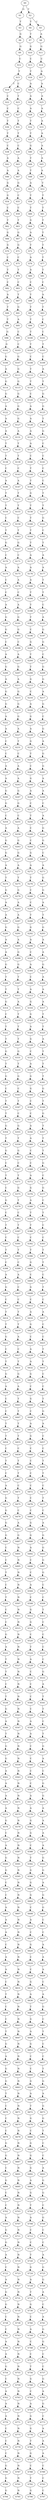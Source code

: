 strict digraph  {
	S0 -> S1 [ label = G ];
	S0 -> S2 [ label = T ];
	S1 -> S3 [ label = T ];
	S2 -> S4 [ label = T ];
	S2 -> S5 [ label = C ];
	S3 -> S6 [ label = G ];
	S4 -> S7 [ label = T ];
	S5 -> S8 [ label = A ];
	S6 -> S9 [ label = G ];
	S7 -> S10 [ label = G ];
	S8 -> S11 [ label = G ];
	S9 -> S12 [ label = C ];
	S10 -> S13 [ label = C ];
	S11 -> S14 [ label = C ];
	S12 -> S15 [ label = T ];
	S13 -> S16 [ label = T ];
	S14 -> S17 [ label = A ];
	S15 -> S18 [ label = T ];
	S15 -> S19 [ label = C ];
	S16 -> S20 [ label = A ];
	S17 -> S21 [ label = A ];
	S18 -> S22 [ label = C ];
	S19 -> S23 [ label = T ];
	S20 -> S24 [ label = A ];
	S21 -> S25 [ label = A ];
	S22 -> S26 [ label = C ];
	S23 -> S27 [ label = C ];
	S24 -> S28 [ label = A ];
	S25 -> S29 [ label = A ];
	S26 -> S30 [ label = T ];
	S27 -> S31 [ label = T ];
	S28 -> S32 [ label = T ];
	S29 -> S33 [ label = A ];
	S30 -> S34 [ label = T ];
	S31 -> S35 [ label = T ];
	S32 -> S36 [ label = T ];
	S33 -> S37 [ label = A ];
	S34 -> S38 [ label = C ];
	S35 -> S39 [ label = C ];
	S36 -> S40 [ label = G ];
	S37 -> S41 [ label = A ];
	S38 -> S42 [ label = A ];
	S39 -> S43 [ label = A ];
	S40 -> S44 [ label = T ];
	S41 -> S45 [ label = A ];
	S42 -> S46 [ label = A ];
	S43 -> S47 [ label = A ];
	S44 -> S48 [ label = T ];
	S45 -> S49 [ label = A ];
	S46 -> S50 [ label = G ];
	S47 -> S51 [ label = G ];
	S48 -> S52 [ label = A ];
	S49 -> S53 [ label = T ];
	S50 -> S54 [ label = G ];
	S51 -> S55 [ label = C ];
	S52 -> S56 [ label = T ];
	S53 -> S57 [ label = T ];
	S54 -> S58 [ label = C ];
	S55 -> S59 [ label = C ];
	S56 -> S60 [ label = T ];
	S57 -> S61 [ label = T ];
	S58 -> S62 [ label = T ];
	S59 -> S63 [ label = T ];
	S60 -> S64 [ label = G ];
	S61 -> S65 [ label = T ];
	S62 -> S66 [ label = G ];
	S63 -> S67 [ label = G ];
	S64 -> S68 [ label = A ];
	S65 -> S69 [ label = T ];
	S66 -> S70 [ label = G ];
	S67 -> S71 [ label = G ];
	S68 -> S72 [ label = T ];
	S69 -> S73 [ label = T ];
	S70 -> S74 [ label = C ];
	S71 -> S75 [ label = C ];
	S72 -> S76 [ label = A ];
	S73 -> S77 [ label = T ];
	S74 -> S78 [ label = T ];
	S75 -> S79 [ label = T ];
	S76 -> S80 [ label = A ];
	S77 -> S81 [ label = T ];
	S78 -> S82 [ label = C ];
	S79 -> S83 [ label = C ];
	S80 -> S84 [ label = C ];
	S81 -> S85 [ label = C ];
	S82 -> S86 [ label = A ];
	S83 -> S87 [ label = T ];
	S84 -> S88 [ label = T ];
	S85 -> S89 [ label = A ];
	S86 -> S90 [ label = T ];
	S87 -> S91 [ label = G ];
	S88 -> S92 [ label = T ];
	S89 -> S93 [ label = T ];
	S90 -> S94 [ label = T ];
	S91 -> S95 [ label = A ];
	S92 -> S96 [ label = T ];
	S93 -> S97 [ label = C ];
	S94 -> S98 [ label = G ];
	S95 -> S99 [ label = C ];
	S96 -> S100 [ label = T ];
	S97 -> S101 [ label = C ];
	S98 -> S102 [ label = G ];
	S99 -> S103 [ label = C ];
	S100 -> S104 [ label = T ];
	S101 -> S105 [ label = T ];
	S102 -> S106 [ label = G ];
	S103 -> S107 [ label = G ];
	S104 -> S108 [ label = C ];
	S105 -> S109 [ label = C ];
	S106 -> S110 [ label = A ];
	S107 -> S111 [ label = G ];
	S108 -> S112 [ label = T ];
	S109 -> S113 [ label = A ];
	S110 -> S114 [ label = G ];
	S111 -> S115 [ label = G ];
	S112 -> S116 [ label = T ];
	S113 -> S117 [ label = T ];
	S114 -> S118 [ label = G ];
	S115 -> S119 [ label = G ];
	S116 -> S120 [ label = C ];
	S117 -> S121 [ label = G ];
	S118 -> S122 [ label = A ];
	S119 -> S123 [ label = G ];
	S120 -> S124 [ label = A ];
	S121 -> S125 [ label = G ];
	S122 -> S126 [ label = A ];
	S123 -> S127 [ label = G ];
	S124 -> S128 [ label = A ];
	S125 -> S129 [ label = T ];
	S126 -> S130 [ label = A ];
	S127 -> S131 [ label = A ];
	S128 -> S132 [ label = A ];
	S129 -> S133 [ label = G ];
	S130 -> S134 [ label = T ];
	S131 -> S135 [ label = T ];
	S132 -> S136 [ label = A ];
	S133 -> S137 [ label = C ];
	S134 -> S138 [ label = T ];
	S135 -> S139 [ label = T ];
	S136 -> S140 [ label = C ];
	S137 -> S141 [ label = C ];
	S138 -> S142 [ label = C ];
	S139 -> S143 [ label = C ];
	S140 -> S144 [ label = T ];
	S141 -> S145 [ label = C ];
	S142 -> S146 [ label = A ];
	S143 -> S147 [ label = A ];
	S144 -> S148 [ label = T ];
	S145 -> S149 [ label = C ];
	S146 -> S150 [ label = T ];
	S147 -> S151 [ label = T ];
	S148 -> S152 [ label = G ];
	S149 -> S153 [ label = T ];
	S150 -> S154 [ label = T ];
	S151 -> S155 [ label = T ];
	S152 -> S156 [ label = T ];
	S153 -> S157 [ label = T ];
	S154 -> S158 [ label = C ];
	S155 -> S159 [ label = C ];
	S156 -> S160 [ label = T ];
	S157 -> S161 [ label = G ];
	S158 -> S162 [ label = T ];
	S159 -> S163 [ label = T ];
	S160 -> S164 [ label = T ];
	S161 -> S165 [ label = C ];
	S162 -> S166 [ label = G ];
	S163 -> S167 [ label = G ];
	S164 -> S168 [ label = T ];
	S165 -> S169 [ label = T ];
	S166 -> S170 [ label = C ];
	S167 -> S171 [ label = C ];
	S168 -> S172 [ label = A ];
	S169 -> S173 [ label = A ];
	S170 -> S174 [ label = A ];
	S171 -> S175 [ label = A ];
	S172 -> S176 [ label = A ];
	S173 -> S177 [ label = A ];
	S174 -> S178 [ label = C ];
	S175 -> S179 [ label = A ];
	S176 -> S180 [ label = A ];
	S177 -> S181 [ label = T ];
	S178 -> S182 [ label = C ];
	S179 -> S183 [ label = C ];
	S180 -> S184 [ label = T ];
	S181 -> S185 [ label = T ];
	S182 -> S186 [ label = A ];
	S183 -> S187 [ label = A ];
	S184 -> S188 [ label = T ];
	S185 -> S189 [ label = C ];
	S186 -> S190 [ label = G ];
	S187 -> S191 [ label = G ];
	S188 -> S192 [ label = T ];
	S189 -> S193 [ label = A ];
	S190 -> S194 [ label = G ];
	S191 -> S195 [ label = G ];
	S192 -> S196 [ label = C ];
	S193 -> S197 [ label = G ];
	S194 -> S198 [ label = C ];
	S195 -> S199 [ label = C ];
	S196 -> S200 [ label = G ];
	S197 -> S201 [ label = G ];
	S198 -> S202 [ label = A ];
	S199 -> S203 [ label = A ];
	S200 -> S204 [ label = T ];
	S201 -> S205 [ label = C ];
	S202 -> S206 [ label = G ];
	S203 -> S207 [ label = G ];
	S204 -> S208 [ label = T ];
	S205 -> S209 [ label = G ];
	S206 -> S210 [ label = A ];
	S207 -> S211 [ label = A ];
	S208 -> S212 [ label = G ];
	S209 -> S213 [ label = G ];
	S210 -> S214 [ label = G ];
	S211 -> S215 [ label = G ];
	S212 -> S216 [ label = C ];
	S213 -> S217 [ label = A ];
	S214 -> S218 [ label = G ];
	S215 -> S219 [ label = G ];
	S216 -> S220 [ label = A ];
	S217 -> S221 [ label = G ];
	S218 -> S222 [ label = A ];
	S219 -> S223 [ label = G ];
	S220 -> S224 [ label = G ];
	S221 -> S225 [ label = C ];
	S222 -> S226 [ label = A ];
	S223 -> S227 [ label = A ];
	S224 -> S228 [ label = A ];
	S225 -> S229 [ label = G ];
	S226 -> S230 [ label = C ];
	S227 -> S231 [ label = T ];
	S228 -> S232 [ label = G ];
	S229 -> S233 [ label = A ];
	S230 -> S234 [ label = C ];
	S231 -> S235 [ label = C ];
	S232 -> S236 [ label = T ];
	S233 -> S237 [ label = G ];
	S234 -> S238 [ label = A ];
	S235 -> S239 [ label = A ];
	S236 -> S240 [ label = C ];
	S237 -> S241 [ label = G ];
	S238 -> S242 [ label = A ];
	S239 -> S243 [ label = A ];
	S240 -> S244 [ label = G ];
	S241 -> S245 [ label = A ];
	S242 -> S246 [ label = G ];
	S243 -> S247 [ label = G ];
	S244 -> S248 [ label = A ];
	S245 -> S249 [ label = A ];
	S246 -> S250 [ label = G ];
	S247 -> S251 [ label = G ];
	S248 -> S252 [ label = C ];
	S249 -> S253 [ label = C ];
	S250 -> S254 [ label = C ];
	S251 -> S255 [ label = C ];
	S252 -> S256 [ label = T ];
	S253 -> S257 [ label = A ];
	S254 -> S258 [ label = A ];
	S255 -> S259 [ label = A ];
	S256 -> S260 [ label = C ];
	S257 -> S261 [ label = G ];
	S258 -> S262 [ label = G ];
	S259 -> S263 [ label = G ];
	S260 -> S264 [ label = C ];
	S261 -> S265 [ label = G ];
	S262 -> S266 [ label = G ];
	S263 -> S267 [ label = G ];
	S264 -> S268 [ label = G ];
	S265 -> S269 [ label = C ];
	S266 -> S270 [ label = A ];
	S267 -> S271 [ label = A ];
	S268 -> S272 [ label = A ];
	S269 -> S273 [ label = A ];
	S270 -> S274 [ label = T ];
	S271 -> S275 [ label = T ];
	S272 -> S276 [ label = T ];
	S273 -> S277 [ label = G ];
	S274 -> S278 [ label = G ];
	S275 -> S279 [ label = G ];
	S276 -> S280 [ label = C ];
	S277 -> S281 [ label = G ];
	S278 -> S282 [ label = A ];
	S279 -> S283 [ label = A ];
	S280 -> S284 [ label = C ];
	S281 -> S285 [ label = A ];
	S282 -> S286 [ label = A ];
	S283 -> S287 [ label = A ];
	S284 -> S288 [ label = T ];
	S285 -> S289 [ label = T ];
	S286 -> S290 [ label = G ];
	S287 -> S291 [ label = G ];
	S288 -> S292 [ label = G ];
	S289 -> S293 [ label = G ];
	S290 -> S294 [ label = A ];
	S291 -> S295 [ label = A ];
	S292 -> S296 [ label = A ];
	S293 -> S297 [ label = A ];
	S294 -> S298 [ label = A ];
	S295 -> S299 [ label = G ];
	S296 -> S300 [ label = C ];
	S297 -> S301 [ label = A ];
	S298 -> S302 [ label = G ];
	S299 -> S303 [ label = G ];
	S300 -> S304 [ label = A ];
	S301 -> S305 [ label = G ];
	S302 -> S306 [ label = T ];
	S303 -> S307 [ label = T ];
	S304 -> S308 [ label = C ];
	S305 -> S309 [ label = A ];
	S306 -> S310 [ label = T ];
	S307 -> S311 [ label = T ];
	S308 -> S312 [ label = A ];
	S309 -> S313 [ label = A ];
	S310 -> S314 [ label = G ];
	S311 -> S315 [ label = A ];
	S312 -> S316 [ label = G ];
	S313 -> S317 [ label = A ];
	S314 -> S318 [ label = C ];
	S315 -> S319 [ label = T ];
	S316 -> S320 [ label = G ];
	S317 -> S321 [ label = T ];
	S318 -> S322 [ label = T ];
	S319 -> S323 [ label = T ];
	S320 -> S324 [ label = A ];
	S321 -> S325 [ label = T ];
	S322 -> S326 [ label = T ];
	S323 -> S327 [ label = T ];
	S324 -> S328 [ label = G ];
	S325 -> S329 [ label = A ];
	S326 -> S330 [ label = G ];
	S327 -> S331 [ label = G ];
	S328 -> S332 [ label = C ];
	S329 -> S333 [ label = T ];
	S330 -> S334 [ label = T ];
	S331 -> S335 [ label = T ];
	S332 -> S336 [ label = A ];
	S333 -> S337 [ label = T ];
	S334 -> S338 [ label = G ];
	S335 -> S339 [ label = G ];
	S336 -> S340 [ label = G ];
	S337 -> S341 [ label = T ];
	S338 -> S342 [ label = C ];
	S339 -> S343 [ label = C ];
	S340 -> S344 [ label = G ];
	S341 -> S345 [ label = G ];
	S342 -> S346 [ label = T ];
	S343 -> S347 [ label = T ];
	S344 -> S348 [ label = C ];
	S345 -> S349 [ label = T ];
	S346 -> S350 [ label = T ];
	S347 -> S351 [ label = C ];
	S348 -> S352 [ label = C ];
	S349 -> S353 [ label = G ];
	S350 -> S354 [ label = G ];
	S351 -> S355 [ label = G ];
	S352 -> S356 [ label = A ];
	S353 -> S357 [ label = T ];
	S354 -> S358 [ label = T ];
	S355 -> S359 [ label = T ];
	S356 -> S360 [ label = A ];
	S357 -> S361 [ label = T ];
	S358 -> S362 [ label = G ];
	S359 -> S363 [ label = G ];
	S360 -> S364 [ label = C ];
	S361 -> S365 [ label = T ];
	S362 -> S366 [ label = C ];
	S363 -> S367 [ label = C ];
	S364 -> S368 [ label = C ];
	S365 -> S369 [ label = G ];
	S366 -> S370 [ label = T ];
	S367 -> S371 [ label = T ];
	S368 -> S372 [ label = A ];
	S369 -> S373 [ label = C ];
	S370 -> S374 [ label = C ];
	S371 -> S375 [ label = G ];
	S372 -> S376 [ label = G ];
	S373 -> S377 [ label = G ];
	S374 -> S378 [ label = G ];
	S375 -> S379 [ label = T ];
	S376 -> S380 [ label = A ];
	S377 -> S381 [ label = C ];
	S378 -> S382 [ label = C ];
	S379 -> S383 [ label = C ];
	S380 -> S384 [ label = T ];
	S381 -> S385 [ label = T ];
	S382 -> S386 [ label = T ];
	S383 -> S387 [ label = T ];
	S384 -> S388 [ label = T ];
	S385 -> S389 [ label = C ];
	S386 -> S390 [ label = C ];
	S387 -> S391 [ label = C ];
	S388 -> S392 [ label = C ];
	S389 -> S393 [ label = C ];
	S390 -> S394 [ label = T ];
	S391 -> S395 [ label = T ];
	S392 -> S396 [ label = T ];
	S393 -> S397 [ label = T ];
	S394 -> S398 [ label = C ];
	S395 -> S399 [ label = C ];
	S396 -> S400 [ label = G ];
	S397 -> S401 [ label = T ];
	S398 -> S402 [ label = A ];
	S399 -> S403 [ label = A ];
	S400 -> S404 [ label = C ];
	S401 -> S405 [ label = C ];
	S402 -> S406 [ label = G ];
	S403 -> S407 [ label = C ];
	S404 -> S408 [ label = G ];
	S405 -> S409 [ label = T ];
	S406 -> S410 [ label = C ];
	S407 -> S411 [ label = C ];
	S408 -> S412 [ label = C ];
	S409 -> S413 [ label = C ];
	S410 -> S414 [ label = T ];
	S411 -> S415 [ label = T ];
	S412 -> S416 [ label = A ];
	S413 -> S417 [ label = A ];
	S414 -> S418 [ label = T ];
	S415 -> S419 [ label = T ];
	S416 -> S420 [ label = G ];
	S417 -> S421 [ label = C ];
	S418 -> S422 [ label = G ];
	S419 -> S423 [ label = A ];
	S420 -> S424 [ label = C ];
	S421 -> S425 [ label = C ];
	S422 -> S426 [ label = C ];
	S423 -> S427 [ label = C ];
	S424 -> S428 [ label = A ];
	S425 -> S429 [ label = T ];
	S426 -> S430 [ label = T ];
	S427 -> S431 [ label = T ];
	S428 -> S432 [ label = A ];
	S429 -> S433 [ label = T ];
	S430 -> S434 [ label = G ];
	S431 -> S435 [ label = G ];
	S432 -> S436 [ label = G ];
	S433 -> S437 [ label = C ];
	S434 -> S438 [ label = A ];
	S435 -> S439 [ label = A ];
	S436 -> S440 [ label = C ];
	S437 -> S441 [ label = C ];
	S438 -> S442 [ label = C ];
	S439 -> S443 [ label = T ];
	S440 -> S444 [ label = G ];
	S441 -> S445 [ label = T ];
	S442 -> S446 [ label = C ];
	S443 -> S447 [ label = T ];
	S444 -> S448 [ label = C ];
	S445 -> S449 [ label = G ];
	S446 -> S450 [ label = T ];
	S447 -> S451 [ label = T ];
	S448 -> S452 [ label = A ];
	S449 -> S453 [ label = A ];
	S450 -> S454 [ label = T ];
	S451 -> S455 [ label = T ];
	S452 -> S456 [ label = G ];
	S453 -> S457 [ label = C ];
	S454 -> S458 [ label = C ];
	S455 -> S459 [ label = C ];
	S456 -> S460 [ label = C ];
	S457 -> S461 [ label = C ];
	S458 -> S462 [ label = T ];
	S459 -> S463 [ label = T ];
	S460 -> S464 [ label = C ];
	S461 -> S465 [ label = T ];
	S462 -> S466 [ label = C ];
	S463 -> S467 [ label = T ];
	S464 -> S468 [ label = C ];
	S465 -> S469 [ label = T ];
	S466 -> S470 [ label = A ];
	S467 -> S471 [ label = C ];
	S468 -> S472 [ label = C ];
	S469 -> S473 [ label = C ];
	S470 -> S474 [ label = G ];
	S471 -> S475 [ label = T ];
	S472 -> S476 [ label = C ];
	S473 -> S477 [ label = T ];
	S474 -> S478 [ label = G ];
	S475 -> S479 [ label = C ];
	S476 -> S480 [ label = C ];
	S477 -> S481 [ label = C ];
	S478 -> S482 [ label = G ];
	S479 -> S483 [ label = A ];
	S480 -> S484 [ label = G ];
	S481 -> S485 [ label = A ];
	S482 -> S486 [ label = G ];
	S483 -> S487 [ label = G ];
	S484 -> S488 [ label = G ];
	S485 -> S489 [ label = G ];
	S486 -> S490 [ label = C ];
	S487 -> S491 [ label = N ];
	S488 -> S492 [ label = A ];
	S489 -> S493 [ label = G ];
	S490 -> S494 [ label = C ];
	S491 -> S495 [ label = N ];
	S492 -> S496 [ label = C ];
	S493 -> S497 [ label = G ];
	S494 -> S498 [ label = T ];
	S495 -> S499 [ label = N ];
	S496 -> S500 [ label = C ];
	S497 -> S501 [ label = G ];
	S498 -> S502 [ label = C ];
	S499 -> S503 [ label = N ];
	S500 -> S504 [ label = A ];
	S501 -> S505 [ label = C ];
	S502 -> S506 [ label = T ];
	S503 -> S507 [ label = N ];
	S504 -> S508 [ label = C ];
	S505 -> S509 [ label = C ];
	S506 -> S510 [ label = C ];
	S507 -> S511 [ label = N ];
	S508 -> S512 [ label = G ];
	S509 -> S513 [ label = T ];
	S510 -> S514 [ label = C ];
	S511 -> S515 [ label = N ];
	S512 -> S516 [ label = G ];
	S513 -> S517 [ label = C ];
	S514 -> S518 [ label = G ];
	S515 -> S519 [ label = N ];
	S516 -> S520 [ label = C ];
	S517 -> S521 [ label = C ];
	S518 -> S522 [ label = A ];
	S519 -> S523 [ label = N ];
	S520 -> S524 [ label = T ];
	S521 -> S525 [ label = C ];
	S522 -> S526 [ label = T ];
	S523 -> S527 [ label = N ];
	S524 -> S528 [ label = A ];
	S525 -> S529 [ label = C ];
	S526 -> S530 [ label = T ];
	S527 -> S531 [ label = N ];
	S528 -> S532 [ label = C ];
	S529 -> S533 [ label = G ];
	S530 -> S534 [ label = C ];
	S531 -> S535 [ label = N ];
	S532 -> S536 [ label = C ];
	S533 -> S537 [ label = A ];
	S534 -> S538 [ label = T ];
	S535 -> S539 [ label = N ];
	S536 -> S540 [ label = C ];
	S537 -> S541 [ label = T ];
	S538 -> S542 [ label = G ];
	S539 -> S543 [ label = N ];
	S540 -> S544 [ label = C ];
	S541 -> S545 [ label = T ];
	S542 -> S546 [ label = A ];
	S543 -> S547 [ label = N ];
	S544 -> S548 [ label = A ];
	S545 -> S549 [ label = C ];
	S546 -> S550 [ label = T ];
	S547 -> S551 [ label = N ];
	S548 -> S552 [ label = A ];
	S549 -> S553 [ label = T ];
	S550 -> S554 [ label = G ];
	S551 -> S555 [ label = N ];
	S552 -> S556 [ label = C ];
	S553 -> S557 [ label = G ];
	S554 -> S558 [ label = G ];
	S555 -> S559 [ label = N ];
	S556 -> S560 [ label = C ];
	S557 -> S561 [ label = A ];
	S558 -> S562 [ label = A ];
	S559 -> S563 [ label = N ];
	S560 -> S564 [ label = C ];
	S561 -> S565 [ label = C ];
	S562 -> S566 [ label = A ];
	S563 -> S567 [ label = N ];
	S564 -> S568 [ label = C ];
	S565 -> S569 [ label = G ];
	S566 -> S570 [ label = A ];
	S567 -> S571 [ label = N ];
	S568 -> S572 [ label = A ];
	S569 -> S573 [ label = G ];
	S570 -> S574 [ label = A ];
	S571 -> S575 [ label = N ];
	S572 -> S576 [ label = A ];
	S573 -> S577 [ label = A ];
	S574 -> S578 [ label = G ];
	S575 -> S579 [ label = N ];
	S576 -> S580 [ label = G ];
	S577 -> S581 [ label = A ];
	S578 -> S582 [ label = C ];
	S579 -> S583 [ label = N ];
	S580 -> S584 [ label = G ];
	S581 -> S585 [ label = A ];
	S582 -> S586 [ label = A ];
	S583 -> S587 [ label = N ];
	S584 -> S588 [ label = C ];
	S585 -> S589 [ label = A ];
	S586 -> S590 [ label = G ];
	S587 -> S591 [ label = N ];
	S588 -> S592 [ label = T ];
	S589 -> S593 [ label = G ];
	S590 -> S594 [ label = G ];
	S591 -> S595 [ label = N ];
	S592 -> S596 [ label = G ];
	S593 -> S597 [ label = G ];
	S594 -> S598 [ label = C ];
	S595 -> S599 [ label = N ];
	S596 -> S600 [ label = G ];
	S597 -> S601 [ label = A ];
	S598 -> S602 [ label = C ];
	S599 -> S603 [ label = N ];
	S600 -> S604 [ label = G ];
	S601 -> S605 [ label = G ];
	S602 -> S606 [ label = A ];
	S603 -> S607 [ label = N ];
	S604 -> S608 [ label = C ];
	S605 -> S609 [ label = G ];
	S606 -> S610 [ label = A ];
	S607 -> S611 [ label = N ];
	S608 -> S612 [ label = A ];
	S609 -> S613 [ label = C ];
	S610 -> S614 [ label = A ];
	S611 -> S615 [ label = N ];
	S612 -> S616 [ label = C ];
	S613 -> S617 [ label = C ];
	S614 -> S618 [ label = C ];
	S615 -> S619 [ label = N ];
	S616 -> S620 [ label = G ];
	S617 -> S621 [ label = A ];
	S618 -> S622 [ label = A ];
	S619 -> S623 [ label = N ];
	S620 -> S624 [ label = C ];
	S621 -> S625 [ label = A ];
	S622 -> S626 [ label = A ];
	S623 -> S627 [ label = N ];
	S624 -> S628 [ label = C ];
	S625 -> S629 [ label = A ];
	S626 -> S630 [ label = C ];
	S627 -> S631 [ label = N ];
	S628 -> S632 [ label = G ];
	S629 -> S633 [ label = C ];
	S630 -> S634 [ label = T ];
	S631 -> S635 [ label = N ];
	S632 -> S636 [ label = A ];
	S633 -> S637 [ label = A ];
	S634 -> S638 [ label = C ];
	S635 -> S639 [ label = N ];
	S636 -> S640 [ label = T ];
	S637 -> S641 [ label = G ];
	S638 -> S642 [ label = C ];
	S639 -> S643 [ label = N ];
	S640 -> S644 [ label = G ];
	S641 -> S645 [ label = C ];
	S642 -> S646 [ label = T ];
	S643 -> S647 [ label = N ];
	S644 -> S648 [ label = A ];
	S645 -> S649 [ label = T ];
	S646 -> S650 [ label = G ];
	S647 -> S651 [ label = N ];
	S648 -> S652 [ label = G ];
	S649 -> S653 [ label = C ];
	S650 -> S654 [ label = A ];
	S651 -> S655 [ label = N ];
	S652 -> S656 [ label = C ];
	S653 -> S657 [ label = C ];
	S654 -> S658 [ label = G ];
	S655 -> S659 [ label = N ];
	S656 -> S660 [ label = C ];
	S657 -> S661 [ label = T ];
	S658 -> S662 [ label = G ];
	S659 -> S663 [ label = N ];
	S660 -> S664 [ label = G ];
	S661 -> S665 [ label = G ];
	S662 -> S666 [ label = T ];
	S663 -> S667 [ label = N ];
	S664 -> S668 [ label = A ];
	S665 -> S669 [ label = A ];
	S666 -> S670 [ label = C ];
	S667 -> S671 [ label = N ];
	S668 -> S672 [ label = T ];
	S669 -> S673 [ label = G ];
	S670 -> S674 [ label = C ];
	S671 -> S675 [ label = N ];
	S672 -> S676 [ label = G ];
	S673 -> S677 [ label = G ];
	S674 -> S678 [ label = C ];
	S675 -> S679 [ label = N ];
	S676 -> S680 [ label = C ];
	S677 -> S681 [ label = T ];
	S678 -> S682 [ label = G ];
	S679 -> S683 [ label = N ];
	S680 -> S684 [ label = G ];
	S681 -> S685 [ label = C ];
	S682 -> S686 [ label = G ];
	S683 -> S687 [ label = N ];
	S684 -> S688 [ label = G ];
	S685 -> S689 [ label = C ];
	S686 -> S690 [ label = C ];
	S687 -> S691 [ label = N ];
	S688 -> S692 [ label = G ];
	S689 -> S693 [ label = A ];
	S690 -> S694 [ label = G ];
	S691 -> S695 [ label = N ];
	S692 -> S696 [ label = A ];
	S693 -> S697 [ label = G ];
	S694 -> S698 [ label = C ];
	S695 -> S699 [ label = N ];
	S696 -> S700 [ label = G ];
	S697 -> S701 [ label = G ];
	S698 -> S702 [ label = C ];
	S699 -> S703 [ label = N ];
	S700 -> S704 [ label = T ];
	S701 -> S705 [ label = C ];
	S702 -> S706 [ label = A ];
	S703 -> S707 [ label = N ];
	S704 -> S708 [ label = A ];
	S705 -> S709 [ label = G ];
	S706 -> S710 [ label = G ];
	S707 -> S711 [ label = N ];
	S708 -> S712 [ label = C ];
	S709 -> S713 [ label = C ];
	S710 -> S714 [ label = G ];
	S711 -> S715 [ label = N ];
	S712 -> S716 [ label = C ];
	S713 -> S717 [ label = C ];
	S714 -> S718 [ label = A ];
	S715 -> S719 [ label = N ];
	S716 -> S720 [ label = T ];
	S717 -> S721 [ label = A ];
	S718 -> S722 [ label = C ];
	S719 -> S723 [ label = N ];
	S720 -> S724 [ label = G ];
	S721 -> S725 [ label = G ];
	S722 -> S726 [ label = A ];
	S723 -> S727 [ label = N ];
	S724 -> S728 [ label = A ];
	S725 -> S729 [ label = G ];
	S726 -> S730 [ label = G ];
	S727 -> S731 [ label = N ];
	S728 -> S732 [ label = T ];
	S729 -> S733 [ label = A ];
	S730 -> S734 [ label = G ];
	S731 -> S735 [ label = N ];
	S732 -> S736 [ label = G ];
	S733 -> S737 [ label = C ];
	S734 -> S738 [ label = C ];
	S735 -> S739 [ label = N ];
	S736 -> S740 [ label = C ];
	S737 -> S741 [ label = A ];
	S738 -> S742 [ label = C ];
	S739 -> S743 [ label = N ];
	S740 -> S744 [ label = A ];
	S741 -> S745 [ label = G ];
	S742 -> S746 [ label = A ];
	S743 -> S747 [ label = N ];
	S744 -> S748 [ label = C ];
	S745 -> S749 [ label = G ];
	S746 -> S750 [ label = A ];
	S747 -> S751 [ label = N ];
	S748 -> S752 [ label = C ];
	S749 -> S753 [ label = C ];
	S750 -> S754 [ label = G ];
	S751 -> S755 [ label = N ];
	S752 -> S756 [ label = T ];
	S753 -> S757 [ label = C ];
	S754 -> S758 [ label = C ];
	S755 -> S759 [ label = N ];
	S756 -> S760 [ label = G ];
	S757 -> S761 [ label = G ];
	S758 -> S762 [ label = A ];
	S759 -> S763 [ label = N ];
	S760 -> S764 [ label = C ];
	S761 -> S765 [ label = A ];
	S762 -> S766 [ label = A ];
	S763 -> S767 [ label = N ];
	S764 -> S768 [ label = A ];
	S765 -> S769 [ label = G ];
	S766 -> S770 [ label = A ];
	S767 -> S771 [ label = N ];
	S768 -> S772 [ label = G ];
	S769 -> S773 [ label = C ];
	S770 -> S774 [ label = C ];
	S771 -> S775 [ label = N ];
	S772 -> S776 [ label = G ];
	S773 -> S777 [ label = A ];
	S774 -> S778 [ label = C ];
	S775 -> S779 [ label = N ];
	S776 -> S780 [ label = T ];
	S777 -> S781 [ label = A ];
	S778 -> S782 [ label = C ];
	S779 -> S783 [ label = N ];
	S780 -> S784 [ label = G ];
	S781 -> S785 [ label = A ];
	S782 -> S786 [ label = G ];
	S783 -> S787 [ label = N ];
	S784 -> S788 [ label = C ];
	S785 -> S789 [ label = C ];
	S786 -> S790 [ label = G ];
	S787 -> S791 [ label = N ];
	S788 -> S792 [ label = T ];
	S789 -> S793 [ label = C ];
	S790 -> S794 [ label = G ];
	S791 -> S795 [ label = N ];
	S792 -> S796 [ label = G ];
	S793 -> S797 [ label = C ];
}
